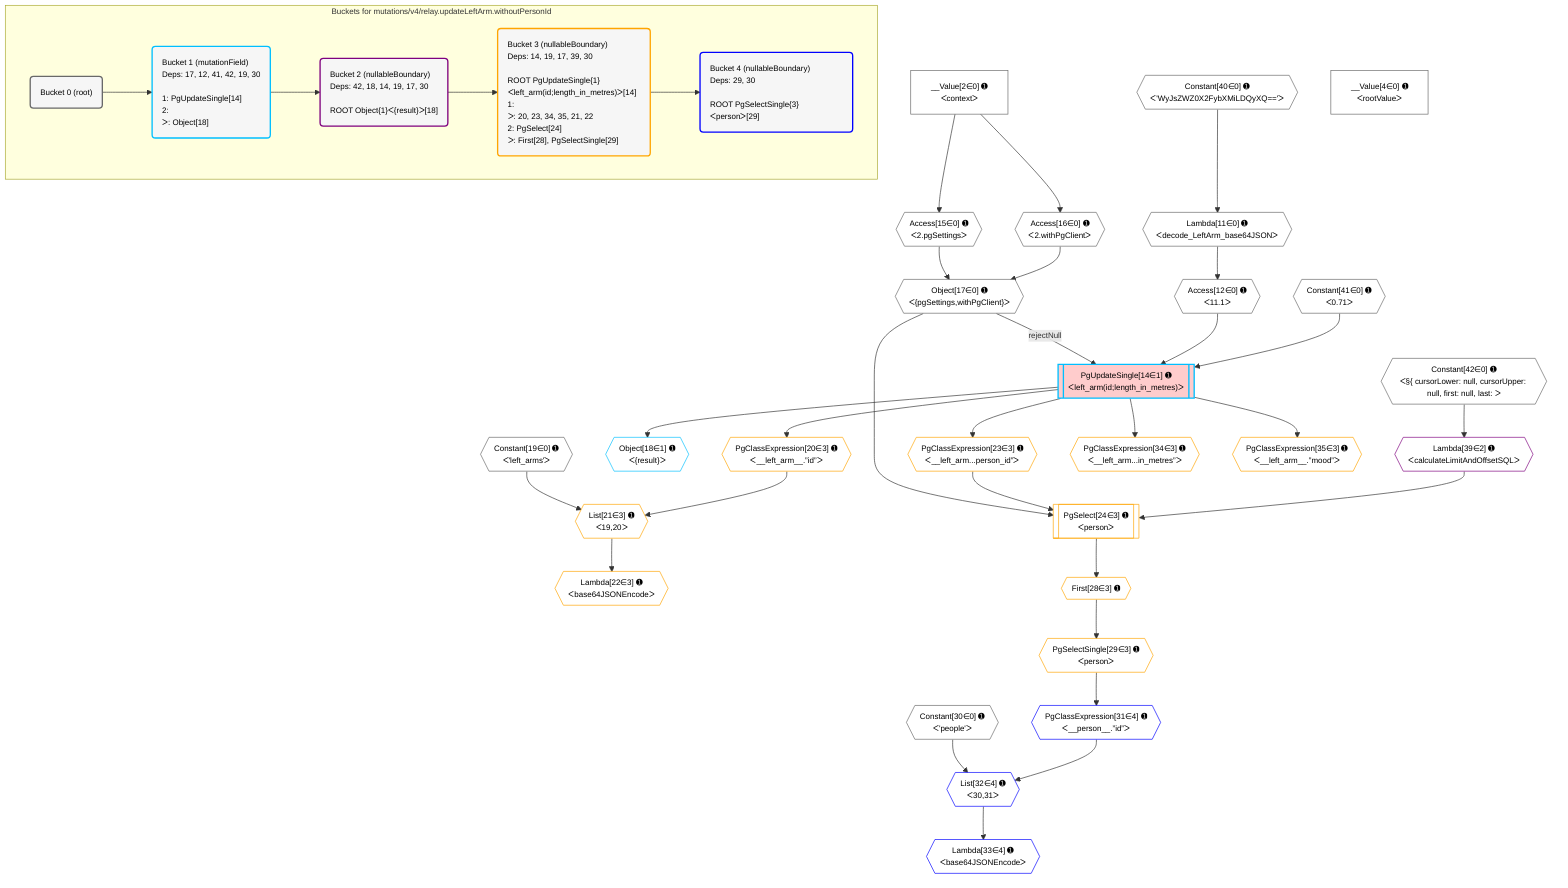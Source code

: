 %%{init: {'themeVariables': { 'fontSize': '12px'}}}%%
graph TD
    classDef path fill:#eee,stroke:#000,color:#000
    classDef plan fill:#fff,stroke-width:1px,color:#000
    classDef itemplan fill:#fff,stroke-width:2px,color:#000
    classDef unbatchedplan fill:#dff,stroke-width:1px,color:#000
    classDef sideeffectplan fill:#fcc,stroke-width:2px,color:#000
    classDef bucket fill:#f6f6f6,color:#000,stroke-width:2px,text-align:left


    %% plan dependencies
    Object17{{"Object[17∈0] ➊<br />ᐸ{pgSettings,withPgClient}ᐳ"}}:::plan
    Access15{{"Access[15∈0] ➊<br />ᐸ2.pgSettingsᐳ"}}:::plan
    Access16{{"Access[16∈0] ➊<br />ᐸ2.withPgClientᐳ"}}:::plan
    Access15 & Access16 --> Object17
    Lambda11{{"Lambda[11∈0] ➊<br />ᐸdecode_LeftArm_base64JSONᐳ"}}:::plan
    Constant40{{"Constant[40∈0] ➊<br />ᐸ'WyJsZWZ0X2FybXMiLDQyXQ=='ᐳ"}}:::plan
    Constant40 --> Lambda11
    Access12{{"Access[12∈0] ➊<br />ᐸ11.1ᐳ"}}:::plan
    Lambda11 --> Access12
    __Value2["__Value[2∈0] ➊<br />ᐸcontextᐳ"]:::plan
    __Value2 --> Access15
    __Value2 --> Access16
    __Value4["__Value[4∈0] ➊<br />ᐸrootValueᐳ"]:::plan
    Constant19{{"Constant[19∈0] ➊<br />ᐸ'left_arms'ᐳ"}}:::plan
    Constant30{{"Constant[30∈0] ➊<br />ᐸ'people'ᐳ"}}:::plan
    Constant41{{"Constant[41∈0] ➊<br />ᐸ0.71ᐳ"}}:::plan
    Constant42{{"Constant[42∈0] ➊<br />ᐸ§{ cursorLower: null, cursorUpper: null, first: null, last: ᐳ"}}:::plan
    PgUpdateSingle14[["PgUpdateSingle[14∈1] ➊<br />ᐸleft_arm(id;length_in_metres)ᐳ"]]:::sideeffectplan
    Object17 -->|rejectNull| PgUpdateSingle14
    Access12 & Constant41 --> PgUpdateSingle14
    Object18{{"Object[18∈1] ➊<br />ᐸ{result}ᐳ"}}:::plan
    PgUpdateSingle14 --> Object18
    Lambda39{{"Lambda[39∈2] ➊<br />ᐸcalculateLimitAndOffsetSQLᐳ"}}:::plan
    Constant42 --> Lambda39
    PgSelect24[["PgSelect[24∈3] ➊<br />ᐸpersonᐳ"]]:::plan
    PgClassExpression23{{"PgClassExpression[23∈3] ➊<br />ᐸ__left_arm...person_id”ᐳ"}}:::plan
    Object17 & PgClassExpression23 & Lambda39 --> PgSelect24
    List21{{"List[21∈3] ➊<br />ᐸ19,20ᐳ"}}:::plan
    PgClassExpression20{{"PgClassExpression[20∈3] ➊<br />ᐸ__left_arm__.”id”ᐳ"}}:::plan
    Constant19 & PgClassExpression20 --> List21
    PgUpdateSingle14 --> PgClassExpression20
    Lambda22{{"Lambda[22∈3] ➊<br />ᐸbase64JSONEncodeᐳ"}}:::plan
    List21 --> Lambda22
    PgUpdateSingle14 --> PgClassExpression23
    First28{{"First[28∈3] ➊"}}:::plan
    PgSelect24 --> First28
    PgSelectSingle29{{"PgSelectSingle[29∈3] ➊<br />ᐸpersonᐳ"}}:::plan
    First28 --> PgSelectSingle29
    PgClassExpression34{{"PgClassExpression[34∈3] ➊<br />ᐸ__left_arm...in_metres”ᐳ"}}:::plan
    PgUpdateSingle14 --> PgClassExpression34
    PgClassExpression35{{"PgClassExpression[35∈3] ➊<br />ᐸ__left_arm__.”mood”ᐳ"}}:::plan
    PgUpdateSingle14 --> PgClassExpression35
    List32{{"List[32∈4] ➊<br />ᐸ30,31ᐳ"}}:::plan
    PgClassExpression31{{"PgClassExpression[31∈4] ➊<br />ᐸ__person__.”id”ᐳ"}}:::plan
    Constant30 & PgClassExpression31 --> List32
    PgSelectSingle29 --> PgClassExpression31
    Lambda33{{"Lambda[33∈4] ➊<br />ᐸbase64JSONEncodeᐳ"}}:::plan
    List32 --> Lambda33

    %% define steps

    subgraph "Buckets for mutations/v4/relay.updateLeftArm.withoutPersonId"
    Bucket0("Bucket 0 (root)"):::bucket
    classDef bucket0 stroke:#696969
    class Bucket0,__Value2,__Value4,Lambda11,Access12,Access15,Access16,Object17,Constant19,Constant30,Constant40,Constant41,Constant42 bucket0
    Bucket1("Bucket 1 (mutationField)<br />Deps: 17, 12, 41, 42, 19, 30<br /><br />1: PgUpdateSingle[14]<br />2: <br />ᐳ: Object[18]"):::bucket
    classDef bucket1 stroke:#00bfff
    class Bucket1,PgUpdateSingle14,Object18 bucket1
    Bucket2("Bucket 2 (nullableBoundary)<br />Deps: 42, 18, 14, 19, 17, 30<br /><br />ROOT Object{1}ᐸ{result}ᐳ[18]"):::bucket
    classDef bucket2 stroke:#7f007f
    class Bucket2,Lambda39 bucket2
    Bucket3("Bucket 3 (nullableBoundary)<br />Deps: 14, 19, 17, 39, 30<br /><br />ROOT PgUpdateSingle{1}ᐸleft_arm(id;length_in_metres)ᐳ[14]<br />1: <br />ᐳ: 20, 23, 34, 35, 21, 22<br />2: PgSelect[24]<br />ᐳ: First[28], PgSelectSingle[29]"):::bucket
    classDef bucket3 stroke:#ffa500
    class Bucket3,PgClassExpression20,List21,Lambda22,PgClassExpression23,PgSelect24,First28,PgSelectSingle29,PgClassExpression34,PgClassExpression35 bucket3
    Bucket4("Bucket 4 (nullableBoundary)<br />Deps: 29, 30<br /><br />ROOT PgSelectSingle{3}ᐸpersonᐳ[29]"):::bucket
    classDef bucket4 stroke:#0000ff
    class Bucket4,PgClassExpression31,List32,Lambda33 bucket4
    Bucket0 --> Bucket1
    Bucket1 --> Bucket2
    Bucket2 --> Bucket3
    Bucket3 --> Bucket4
    end
